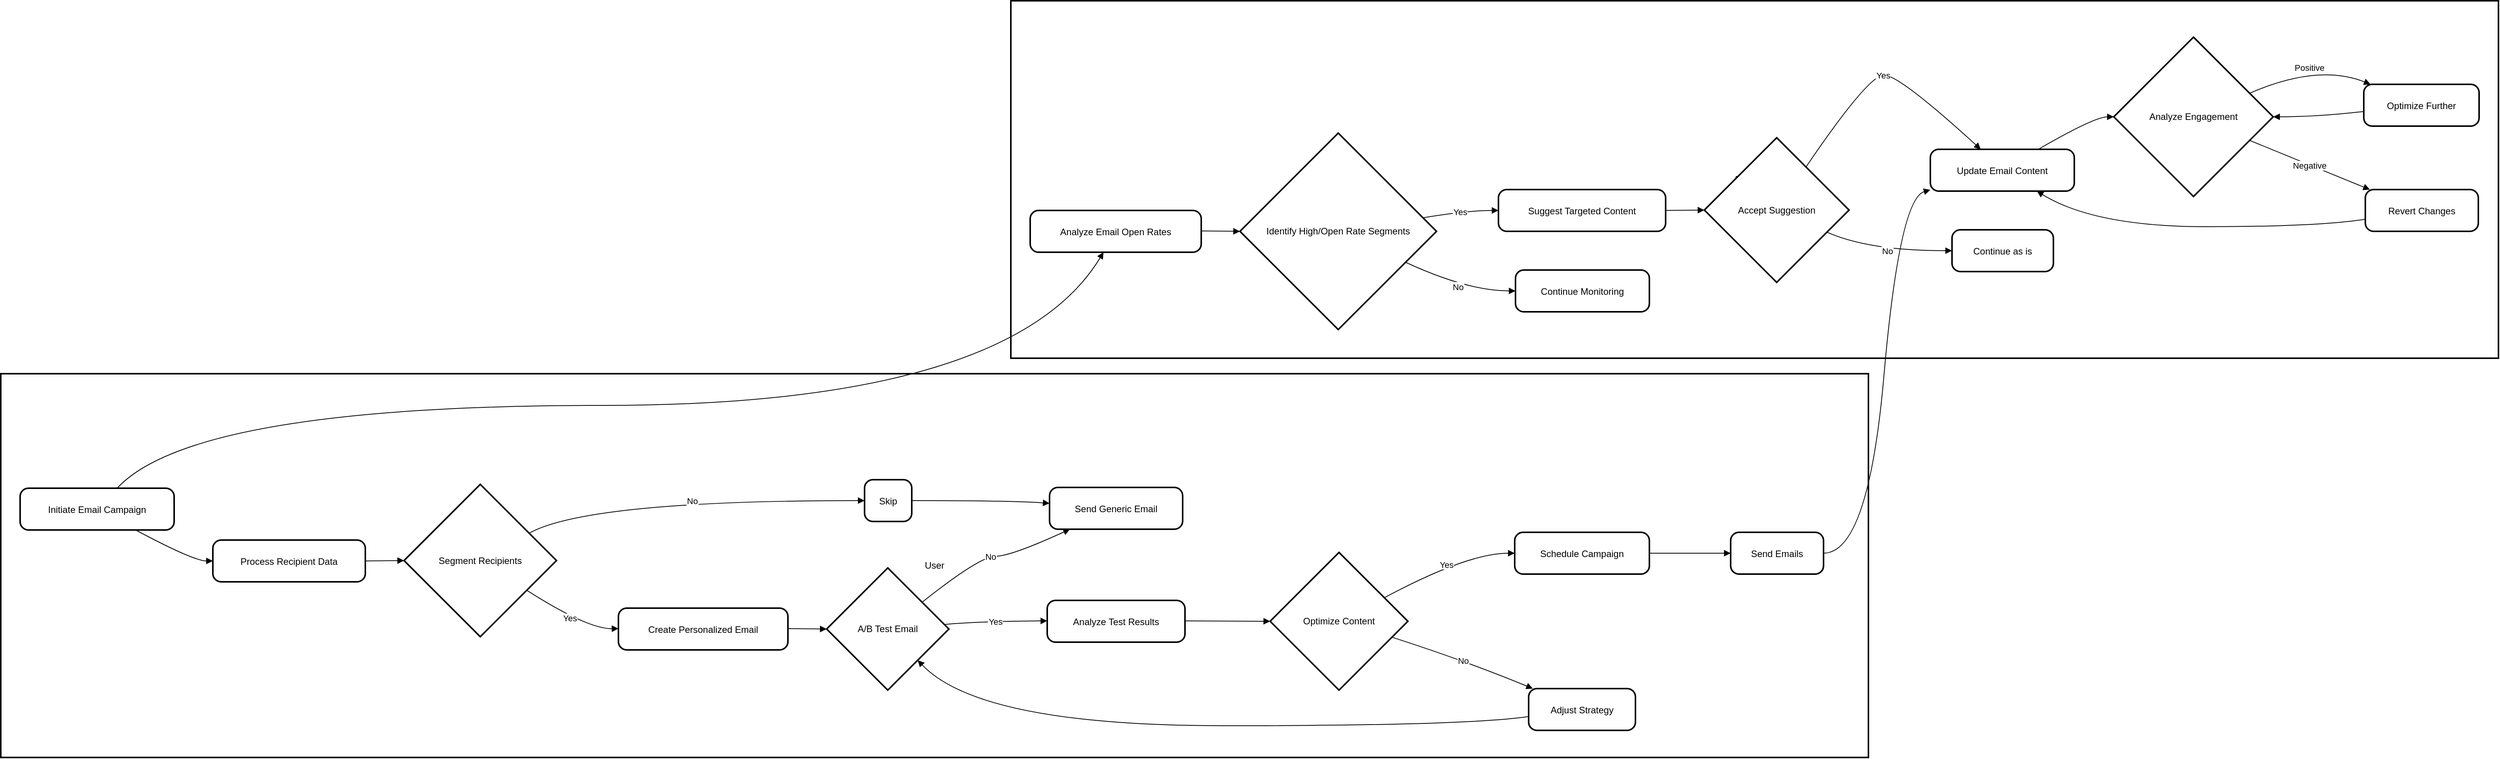 <mxfile version="26.0.15">
  <diagram name="Page-1" id="X3Iu0L0nH8V0amU3i_IQ">
    <mxGraphModel>
      <root>
        <mxCell id="0" />
        <mxCell id="1" parent="0" />
        <mxCell id="2" value="AI System" style="whiteSpace=wrap;strokeWidth=2;" vertex="1" parent="1">
          <mxGeometry x="1313" y="8" width="1922" height="462" as="geometry" />
        </mxCell>
        <mxCell id="3" value="User" style="whiteSpace=wrap;strokeWidth=2;" vertex="1" parent="1">
          <mxGeometry x="8" y="490" width="2413" height="496" as="geometry" />
        </mxCell>
        <mxCell id="4" value="Initiate Email Campaign" style="rounded=1;arcSize=20;strokeWidth=2" vertex="1" parent="1">
          <mxGeometry x="33" y="638" width="199" height="54" as="geometry" />
        </mxCell>
        <mxCell id="5" value="Process Recipient Data" style="rounded=1;arcSize=20;strokeWidth=2" vertex="1" parent="1">
          <mxGeometry x="282" y="705" width="197" height="54" as="geometry" />
        </mxCell>
        <mxCell id="6" value="Segment Recipients" style="rhombus;strokeWidth=2;whiteSpace=wrap;" vertex="1" parent="1">
          <mxGeometry x="529" y="633" width="197" height="197" as="geometry" />
        </mxCell>
        <mxCell id="7" value="Create Personalized Email" style="rounded=1;arcSize=20;strokeWidth=2" vertex="1" parent="1">
          <mxGeometry x="806" y="793" width="219" height="54" as="geometry" />
        </mxCell>
        <mxCell id="8" value="Skip" style="rounded=1;arcSize=20;strokeWidth=2" vertex="1" parent="1">
          <mxGeometry x="1124" y="627" width="61" height="54" as="geometry" />
        </mxCell>
        <mxCell id="9" value="A/B Test Email" style="rhombus;strokeWidth=2;whiteSpace=wrap;" vertex="1" parent="1">
          <mxGeometry x="1075" y="741" width="158" height="158" as="geometry" />
        </mxCell>
        <mxCell id="10" value="Send Generic Email" style="rounded=1;arcSize=20;strokeWidth=2" vertex="1" parent="1">
          <mxGeometry x="1363" y="637" width="172" height="54" as="geometry" />
        </mxCell>
        <mxCell id="11" value="Analyze Test Results" style="rounded=1;arcSize=20;strokeWidth=2" vertex="1" parent="1">
          <mxGeometry x="1360" y="783" width="178" height="54" as="geometry" />
        </mxCell>
        <mxCell id="12" value="Optimize Content" style="rhombus;strokeWidth=2;whiteSpace=wrap;" vertex="1" parent="1">
          <mxGeometry x="1648" y="721" width="178" height="178" as="geometry" />
        </mxCell>
        <mxCell id="13" value="Schedule Campaign" style="rounded=1;arcSize=20;strokeWidth=2" vertex="1" parent="1">
          <mxGeometry x="1964" y="695" width="174" height="54" as="geometry" />
        </mxCell>
        <mxCell id="14" value="Adjust Strategy" style="rounded=1;arcSize=20;strokeWidth=2" vertex="1" parent="1">
          <mxGeometry x="1982" y="897" width="138" height="54" as="geometry" />
        </mxCell>
        <mxCell id="15" value="Send Emails" style="rounded=1;arcSize=20;strokeWidth=2" vertex="1" parent="1">
          <mxGeometry x="2243" y="695" width="120" height="54" as="geometry" />
        </mxCell>
        <mxCell id="16" value="Analyze Email Open Rates" style="rounded=1;arcSize=20;strokeWidth=2" vertex="1" parent="1">
          <mxGeometry x="1338" y="279" width="221" height="54" as="geometry" />
        </mxCell>
        <mxCell id="17" value="Identify High/Open Rate Segments" style="rhombus;strokeWidth=2;whiteSpace=wrap;" vertex="1" parent="1">
          <mxGeometry x="1609" y="179" width="254" height="254" as="geometry" />
        </mxCell>
        <mxCell id="18" value="Suggest Targeted Content" style="rounded=1;arcSize=20;strokeWidth=2" vertex="1" parent="1">
          <mxGeometry x="1943" y="252" width="216" height="54" as="geometry" />
        </mxCell>
        <mxCell id="19" value="Continue Monitoring" style="rounded=1;arcSize=20;strokeWidth=2" vertex="1" parent="1">
          <mxGeometry x="1965" y="356" width="173" height="54" as="geometry" />
        </mxCell>
        <mxCell id="20" value="Accept Suggestion" style="rhombus;strokeWidth=2;whiteSpace=wrap;" vertex="1" parent="1">
          <mxGeometry x="2209" y="185" width="187" height="187" as="geometry" />
        </mxCell>
        <mxCell id="21" value="Update Email Content" style="rounded=1;arcSize=20;strokeWidth=2" vertex="1" parent="1">
          <mxGeometry x="2501" y="200" width="186" height="54" as="geometry" />
        </mxCell>
        <mxCell id="22" value="Continue as is" style="rounded=1;arcSize=20;strokeWidth=2" vertex="1" parent="1">
          <mxGeometry x="2529" y="304" width="131" height="54" as="geometry" />
        </mxCell>
        <mxCell id="23" value="Analyze Engagement" style="rhombus;strokeWidth=2;whiteSpace=wrap;" vertex="1" parent="1">
          <mxGeometry x="2738" y="55" width="206" height="206" as="geometry" />
        </mxCell>
        <mxCell id="24" value="Optimize Further" style="rounded=1;arcSize=20;strokeWidth=2" vertex="1" parent="1">
          <mxGeometry x="3061" y="116" width="149" height="54" as="geometry" />
        </mxCell>
        <mxCell id="25" value="Revert Changes" style="rounded=1;arcSize=20;strokeWidth=2" vertex="1" parent="1">
          <mxGeometry x="3063" y="252" width="146" height="54" as="geometry" />
        </mxCell>
        <mxCell id="26" value="" style="curved=1;startArrow=none;endArrow=block;exitX=0.75;exitY=1;entryX=0;entryY=0.5;" edge="1" parent="1" source="4" target="5">
          <mxGeometry relative="1" as="geometry">
            <Array as="points">
              <mxPoint x="257" y="732" />
            </Array>
          </mxGeometry>
        </mxCell>
        <mxCell id="27" value="" style="curved=1;startArrow=none;endArrow=block;exitX=1;exitY=0.5;entryX=0;entryY=0.5;" edge="1" parent="1" source="5" target="6">
          <mxGeometry relative="1" as="geometry">
            <Array as="points" />
          </mxGeometry>
        </mxCell>
        <mxCell id="28" value="Yes" style="curved=1;startArrow=none;endArrow=block;exitX=1;exitY=0.82;entryX=0;entryY=0.49;" edge="1" parent="1" source="6" target="7">
          <mxGeometry relative="1" as="geometry">
            <Array as="points">
              <mxPoint x="766" y="820" />
            </Array>
          </mxGeometry>
        </mxCell>
        <mxCell id="29" value="No" style="curved=1;startArrow=none;endArrow=block;exitX=1;exitY=0.22;entryX=0;entryY=0.5;" edge="1" parent="1" source="6" target="8">
          <mxGeometry relative="1" as="geometry">
            <Array as="points">
              <mxPoint x="766" y="654" />
            </Array>
          </mxGeometry>
        </mxCell>
        <mxCell id="30" value="" style="curved=1;startArrow=none;endArrow=block;exitX=1;exitY=0.49;entryX=0;entryY=0.5;" edge="1" parent="1" source="7" target="9">
          <mxGeometry relative="1" as="geometry">
            <Array as="points" />
          </mxGeometry>
        </mxCell>
        <mxCell id="31" value="" style="curved=1;startArrow=none;endArrow=block;exitX=1;exitY=0.5;entryX=0;entryY=0.38;" edge="1" parent="1" source="8" target="10">
          <mxGeometry relative="1" as="geometry">
            <Array as="points">
              <mxPoint x="1313" y="654" />
            </Array>
          </mxGeometry>
        </mxCell>
        <mxCell id="32" value="Yes" style="curved=1;startArrow=none;endArrow=block;exitX=1;exitY=0.46;entryX=0;entryY=0.49;" edge="1" parent="1" source="9" target="11">
          <mxGeometry relative="1" as="geometry">
            <Array as="points">
              <mxPoint x="1273" y="810" />
            </Array>
          </mxGeometry>
        </mxCell>
        <mxCell id="33" value="No" style="curved=1;startArrow=none;endArrow=block;exitX=1;exitY=0.11;entryX=0.16;entryY=0.99;" edge="1" parent="1" source="9" target="10">
          <mxGeometry relative="1" as="geometry">
            <Array as="points">
              <mxPoint x="1273" y="726" />
              <mxPoint x="1313" y="726" />
            </Array>
          </mxGeometry>
        </mxCell>
        <mxCell id="34" value="" style="curved=1;startArrow=none;endArrow=block;exitX=1;exitY=0.49;entryX=0;entryY=0.5;" edge="1" parent="1" source="11" target="12">
          <mxGeometry relative="1" as="geometry">
            <Array as="points" />
          </mxGeometry>
        </mxCell>
        <mxCell id="35" value="Yes" style="curved=1;startArrow=none;endArrow=block;exitX=1;exitY=0.24;entryX=0;entryY=0.5;" edge="1" parent="1" source="12" target="13">
          <mxGeometry relative="1" as="geometry">
            <Array as="points">
              <mxPoint x="1903" y="722" />
            </Array>
          </mxGeometry>
        </mxCell>
        <mxCell id="36" value="No" style="curved=1;startArrow=none;endArrow=block;exitX=1;exitY=0.65;entryX=0.03;entryY=-0.01;" edge="1" parent="1" source="12" target="14">
          <mxGeometry relative="1" as="geometry">
            <Array as="points">
              <mxPoint x="1903" y="862" />
            </Array>
          </mxGeometry>
        </mxCell>
        <mxCell id="37" value="" style="curved=1;startArrow=none;endArrow=block;exitX=1;exitY=0.5;entryX=0;entryY=0.5;" edge="1" parent="1" source="13" target="15">
          <mxGeometry relative="1" as="geometry">
            <Array as="points" />
          </mxGeometry>
        </mxCell>
        <mxCell id="38" value="" style="curved=1;startArrow=none;endArrow=block;exitX=0;exitY=0.67;entryX=0.98;entryY=1;" edge="1" parent="1" source="14" target="9">
          <mxGeometry relative="1" as="geometry">
            <Array as="points">
              <mxPoint x="1903" y="945" />
              <mxPoint x="1273" y="945" />
            </Array>
          </mxGeometry>
        </mxCell>
        <mxCell id="39" value="" style="curved=1;startArrow=none;endArrow=block;exitX=1;exitY=0.49;entryX=0;entryY=0.5;" edge="1" parent="1" source="16" target="17">
          <mxGeometry relative="1" as="geometry">
            <Array as="points" />
          </mxGeometry>
        </mxCell>
        <mxCell id="40" value="Yes" style="curved=1;startArrow=none;endArrow=block;exitX=1;exitY=0.42;entryX=0;entryY=0.5;" edge="1" parent="1" source="17" target="18">
          <mxGeometry relative="1" as="geometry">
            <Array as="points">
              <mxPoint x="1903" y="279" />
            </Array>
          </mxGeometry>
        </mxCell>
        <mxCell id="41" value="No" style="curved=1;startArrow=none;endArrow=block;exitX=1;exitY=0.73;entryX=0;entryY=0.5;" edge="1" parent="1" source="17" target="19">
          <mxGeometry relative="1" as="geometry">
            <Array as="points">
              <mxPoint x="1903" y="383" />
            </Array>
          </mxGeometry>
        </mxCell>
        <mxCell id="42" value="" style="curved=1;startArrow=none;endArrow=block;exitX=1;exitY=0.5;entryX=0;entryY=0.5;" edge="1" parent="1" source="18" target="20">
          <mxGeometry relative="1" as="geometry">
            <Array as="points" />
          </mxGeometry>
        </mxCell>
        <mxCell id="43" value="Yes" style="curved=1;startArrow=none;endArrow=block;exitX=0.84;exitY=0;entryX=0.35;entryY=0;" edge="1" parent="1" source="20" target="21">
          <mxGeometry relative="1" as="geometry">
            <Array as="points">
              <mxPoint x="2421" y="104" />
              <mxPoint x="2461" y="104" />
            </Array>
          </mxGeometry>
        </mxCell>
        <mxCell id="44" value="No" style="curved=1;startArrow=none;endArrow=block;exitX=1;exitY=0.72;entryX=0;entryY=0.5;" edge="1" parent="1" source="20" target="22">
          <mxGeometry relative="1" as="geometry">
            <Array as="points">
              <mxPoint x="2421" y="331" />
            </Array>
          </mxGeometry>
        </mxCell>
        <mxCell id="45" value="" style="curved=1;startArrow=none;endArrow=block;exitX=0.75;exitY=0;entryX=0;entryY=0.5;" edge="1" parent="1" source="21" target="23">
          <mxGeometry relative="1" as="geometry">
            <Array as="points">
              <mxPoint x="2713" y="158" />
            </Array>
          </mxGeometry>
        </mxCell>
        <mxCell id="46" value="Positive" style="curved=1;startArrow=none;endArrow=block;exitX=1;exitY=0.29;entryX=0.05;entryY=-0.01;" edge="1" parent="1" source="23" target="24">
          <mxGeometry relative="1" as="geometry">
            <Array as="points">
              <mxPoint x="3002" y="89" />
            </Array>
          </mxGeometry>
        </mxCell>
        <mxCell id="47" value="Negative" style="curved=1;startArrow=none;endArrow=block;exitX=1;exitY=0.71;entryX=0.04;entryY=0;" edge="1" parent="1" source="23" target="25">
          <mxGeometry relative="1" as="geometry">
            <Array as="points">
              <mxPoint x="3002" y="225" />
            </Array>
          </mxGeometry>
        </mxCell>
        <mxCell id="48" value="" style="curved=1;startArrow=none;endArrow=block;exitX=0;exitY=0.65;entryX=1;entryY=0.5;" edge="1" parent="1" source="24" target="23">
          <mxGeometry relative="1" as="geometry">
            <Array as="points">
              <mxPoint x="3002" y="158" />
            </Array>
          </mxGeometry>
        </mxCell>
        <mxCell id="49" value="" style="curved=1;startArrow=none;endArrow=block;exitX=0;exitY=0.71;entryX=0.74;entryY=1;" edge="1" parent="1" source="25" target="21">
          <mxGeometry relative="1" as="geometry">
            <Array as="points">
              <mxPoint x="3002" y="300" />
              <mxPoint x="2713" y="300" />
            </Array>
          </mxGeometry>
        </mxCell>
        <mxCell id="50" value="" style="curved=1;startArrow=none;endArrow=block;exitX=0.63;exitY=0;entryX=0.43;entryY=0.99;" edge="1" parent="1" source="4" target="16">
          <mxGeometry relative="1" as="geometry">
            <Array as="points">
              <mxPoint x="257" y="531" />
              <mxPoint x="1313" y="531" />
            </Array>
          </mxGeometry>
        </mxCell>
        <mxCell id="51" value="" style="curved=1;startArrow=none;endArrow=block;exitX=1;exitY=0.5;entryX=0;entryY=0.97;" edge="1" parent="1" source="15" target="21">
          <mxGeometry relative="1" as="geometry">
            <Array as="points">
              <mxPoint x="2421" y="722" />
              <mxPoint x="2461" y="264" />
            </Array>
          </mxGeometry>
        </mxCell>
      </root>
    </mxGraphModel>
  </diagram>
</mxfile>
